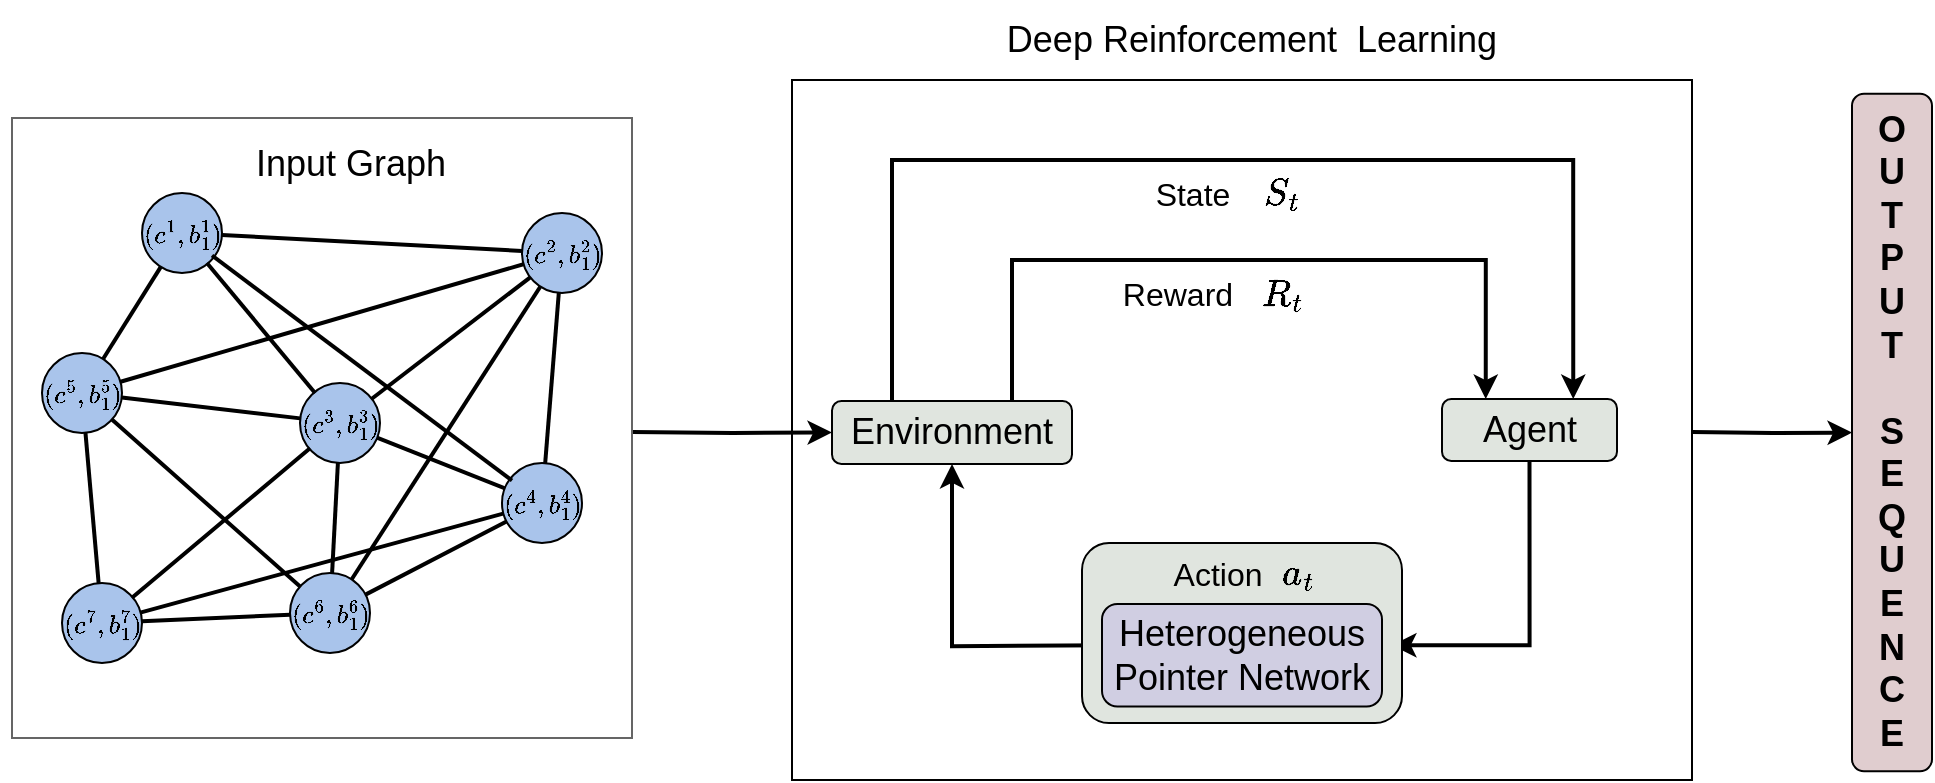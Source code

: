 <mxfile version="18.0.3" type="github">
  <diagram id="P9s8tQnz6vP6Jp-wh3C2" name="Page-1">
    <mxGraphModel dx="2066" dy="1185" grid="1" gridSize="10" guides="1" tooltips="1" connect="1" arrows="1" fold="1" page="1" pageScale="1" pageWidth="1169" pageHeight="827" math="1" shadow="0">
      <root>
        <mxCell id="0" />
        <mxCell id="1" parent="0" />
        <mxCell id="JJIb5TfWh0ZeVr9pCVY0-35" value="" style="rounded=0;whiteSpace=wrap;html=1;fillColor=none;" parent="1" vertex="1">
          <mxGeometry x="495" y="259" width="450" height="350" as="geometry" />
        </mxCell>
        <mxCell id="JJIb5TfWh0ZeVr9pCVY0-63" value="" style="edgeStyle=orthogonalEdgeStyle;rounded=0;orthogonalLoop=1;jettySize=auto;html=1;fontSize=16;strokeWidth=2;" parent="1" target="JJIb5TfWh0ZeVr9pCVY0-60" edge="1">
          <mxGeometry relative="1" as="geometry">
            <mxPoint x="945" y="435" as="sourcePoint" />
          </mxGeometry>
        </mxCell>
        <mxCell id="JJIb5TfWh0ZeVr9pCVY0-1" value="" style="endArrow=none;html=1;rounded=0;strokeColor=#000000;strokeWidth=2;" parent="1" source="JJIb5TfWh0ZeVr9pCVY0-29" target="JJIb5TfWh0ZeVr9pCVY0-25" edge="1">
          <mxGeometry width="50" height="50" relative="1" as="geometry">
            <mxPoint x="158.257" y="520.576" as="sourcePoint" />
            <mxPoint x="151.644" y="445.432" as="targetPoint" />
          </mxGeometry>
        </mxCell>
        <mxCell id="JJIb5TfWh0ZeVr9pCVY0-2" value="" style="endArrow=none;html=1;rounded=0;strokeWidth=2;" parent="1" source="JJIb5TfWh0ZeVr9pCVY0-26" target="JJIb5TfWh0ZeVr9pCVY0-29" edge="1">
          <mxGeometry width="50" height="50" relative="1" as="geometry">
            <mxPoint x="305" y="555.5" as="sourcePoint" />
            <mxPoint x="355" y="505.5" as="targetPoint" />
          </mxGeometry>
        </mxCell>
        <mxCell id="JJIb5TfWh0ZeVr9pCVY0-3" value="" style="endArrow=none;html=1;rounded=0;strokeColor=#000000;strokeWidth=2;" parent="1" source="JJIb5TfWh0ZeVr9pCVY0-27" target="JJIb5TfWh0ZeVr9pCVY0-28" edge="1">
          <mxGeometry width="50" height="50" relative="1" as="geometry">
            <mxPoint x="168.257" y="530.576" as="sourcePoint" />
            <mxPoint x="161.644" y="455.432" as="targetPoint" />
          </mxGeometry>
        </mxCell>
        <mxCell id="JJIb5TfWh0ZeVr9pCVY0-4" value="" style="endArrow=none;html=1;rounded=0;strokeColor=#000000;strokeWidth=2;" parent="1" source="JJIb5TfWh0ZeVr9pCVY0-24" target="JJIb5TfWh0ZeVr9pCVY0-27" edge="1">
          <mxGeometry width="50" height="50" relative="1" as="geometry">
            <mxPoint x="178.257" y="540.576" as="sourcePoint" />
            <mxPoint x="171.644" y="465.432" as="targetPoint" />
          </mxGeometry>
        </mxCell>
        <mxCell id="JJIb5TfWh0ZeVr9pCVY0-58" value="" style="edgeStyle=orthogonalEdgeStyle;rounded=0;orthogonalLoop=1;jettySize=auto;html=1;fontSize=16;strokeWidth=2;" parent="1" target="JJIb5TfWh0ZeVr9pCVY0-38" edge="1">
          <mxGeometry relative="1" as="geometry">
            <mxPoint x="415" y="435" as="sourcePoint" />
            <Array as="points" />
          </mxGeometry>
        </mxCell>
        <mxCell id="JJIb5TfWh0ZeVr9pCVY0-5" value="" style="whiteSpace=wrap;html=1;aspect=fixed;strokeColor=#656565;fillColor=none;" parent="1" vertex="1">
          <mxGeometry x="105" y="278" width="310" height="310" as="geometry" />
        </mxCell>
        <mxCell id="JJIb5TfWh0ZeVr9pCVY0-6" value="" style="endArrow=none;html=1;rounded=0;strokeWidth=2;" parent="1" source="JJIb5TfWh0ZeVr9pCVY0-26" target="JJIb5TfWh0ZeVr9pCVY0-28" edge="1">
          <mxGeometry width="50" height="50" relative="1" as="geometry">
            <mxPoint x="269" y="512" as="sourcePoint" />
            <mxPoint x="314" y="475.5" as="targetPoint" />
          </mxGeometry>
        </mxCell>
        <mxCell id="JJIb5TfWh0ZeVr9pCVY0-7" value="" style="endArrow=none;html=1;rounded=0;strokeColor=#000000;strokeWidth=2;" parent="1" source="JJIb5TfWh0ZeVr9pCVY0-27" target="JJIb5TfWh0ZeVr9pCVY0-14" edge="1">
          <mxGeometry width="50" height="50" relative="1" as="geometry">
            <mxPoint x="373.74" y="455.534" as="sourcePoint" />
            <mxPoint x="250" y="405.5" as="targetPoint" />
          </mxGeometry>
        </mxCell>
        <mxCell id="JJIb5TfWh0ZeVr9pCVY0-8" value="" style="ellipse;whiteSpace=wrap;html=1;aspect=fixed;strokeColor=#000000;fillColor=#A9C4EB;" parent="1" vertex="1">
          <mxGeometry x="350" y="450.5" width="40" height="40" as="geometry" />
        </mxCell>
        <mxCell id="JJIb5TfWh0ZeVr9pCVY0-9" value="" style="ellipse;whiteSpace=wrap;html=1;aspect=fixed;strokeColor=#000000;fillColor=#A9C4EB;" parent="1" vertex="1">
          <mxGeometry x="120" y="395.5" width="40" height="40" as="geometry" />
        </mxCell>
        <mxCell id="JJIb5TfWh0ZeVr9pCVY0-10" value="" style="ellipse;whiteSpace=wrap;html=1;aspect=fixed;strokeColor=#000000;fillColor=#A9C4EB;" parent="1" vertex="1">
          <mxGeometry x="249" y="410.5" width="40" height="40" as="geometry" />
        </mxCell>
        <mxCell id="JJIb5TfWh0ZeVr9pCVY0-11" value="" style="ellipse;whiteSpace=wrap;html=1;aspect=fixed;strokeColor=#000000;fillColor=#A9C4EB;" parent="1" vertex="1">
          <mxGeometry x="130" y="510.5" width="40" height="40" as="geometry" />
        </mxCell>
        <mxCell id="JJIb5TfWh0ZeVr9pCVY0-12" value="" style="ellipse;whiteSpace=wrap;html=1;aspect=fixed;strokeColor=#000000;fillColor=#A9C4EB;" parent="1" vertex="1">
          <mxGeometry x="244" y="505.5" width="40" height="40" as="geometry" />
        </mxCell>
        <mxCell id="JJIb5TfWh0ZeVr9pCVY0-13" value="" style="ellipse;whiteSpace=wrap;html=1;aspect=fixed;strokeColor=#000000;fillColor=#A9C4EB;" parent="1" vertex="1">
          <mxGeometry x="170" y="315.5" width="40" height="40" as="geometry" />
        </mxCell>
        <mxCell id="JJIb5TfWh0ZeVr9pCVY0-14" value="" style="ellipse;whiteSpace=wrap;html=1;aspect=fixed;strokeColor=#000000;fillColor=#A9C4EB;" parent="1" vertex="1">
          <mxGeometry x="360" y="325.5" width="40" height="40" as="geometry" />
        </mxCell>
        <mxCell id="JJIb5TfWh0ZeVr9pCVY0-15" value="" style="endArrow=none;html=1;rounded=0;strokeColor=#000000;strokeWidth=2;" parent="1" source="JJIb5TfWh0ZeVr9pCVY0-12" target="JJIb5TfWh0ZeVr9pCVY0-8" edge="1">
          <mxGeometry width="50" height="50" relative="1" as="geometry">
            <mxPoint x="200" y="455.5" as="sourcePoint" />
            <mxPoint x="352.663" y="488.617" as="targetPoint" />
          </mxGeometry>
        </mxCell>
        <mxCell id="JJIb5TfWh0ZeVr9pCVY0-16" value="" style="endArrow=none;html=1;rounded=0;strokeColor=#000000;fontSize=16;fontStyle=1;strokeWidth=2;" parent="1" source="JJIb5TfWh0ZeVr9pCVY0-12" target="JJIb5TfWh0ZeVr9pCVY0-9" edge="1">
          <mxGeometry width="50" height="50" relative="1" as="geometry">
            <mxPoint x="200" y="455.5" as="sourcePoint" />
            <mxPoint x="250" y="405.5" as="targetPoint" />
          </mxGeometry>
        </mxCell>
        <mxCell id="JJIb5TfWh0ZeVr9pCVY0-17" value="" style="endArrow=none;html=1;rounded=0;strokeColor=#000000;strokeWidth=2;" parent="1" source="JJIb5TfWh0ZeVr9pCVY0-11" target="JJIb5TfWh0ZeVr9pCVY0-12" edge="1">
          <mxGeometry width="50" height="50" relative="1" as="geometry">
            <mxPoint x="200" y="455.5" as="sourcePoint" />
            <mxPoint x="250" y="405.5" as="targetPoint" />
          </mxGeometry>
        </mxCell>
        <mxCell id="JJIb5TfWh0ZeVr9pCVY0-18" value="" style="endArrow=none;html=1;rounded=0;strokeColor=#000000;strokeWidth=2;" parent="1" source="JJIb5TfWh0ZeVr9pCVY0-13" target="JJIb5TfWh0ZeVr9pCVY0-14" edge="1">
          <mxGeometry width="50" height="50" relative="1" as="geometry">
            <mxPoint x="200" y="455.5" as="sourcePoint" />
            <mxPoint x="250" y="405.5" as="targetPoint" />
          </mxGeometry>
        </mxCell>
        <mxCell id="JJIb5TfWh0ZeVr9pCVY0-19" value="" style="endArrow=none;html=1;rounded=0;strokeColor=#000000;strokeWidth=2;" parent="1" source="JJIb5TfWh0ZeVr9pCVY0-9" target="JJIb5TfWh0ZeVr9pCVY0-10" edge="1">
          <mxGeometry width="50" height="50" relative="1" as="geometry">
            <mxPoint x="200" y="455.5" as="sourcePoint" />
            <mxPoint x="250" y="405.5" as="targetPoint" />
          </mxGeometry>
        </mxCell>
        <mxCell id="JJIb5TfWh0ZeVr9pCVY0-20" value="" style="endArrow=none;html=1;rounded=0;strokeColor=#000000;strokeWidth=2;" parent="1" source="JJIb5TfWh0ZeVr9pCVY0-9" target="JJIb5TfWh0ZeVr9pCVY0-13" edge="1">
          <mxGeometry width="50" height="50" relative="1" as="geometry">
            <mxPoint x="200" y="455.5" as="sourcePoint" />
            <mxPoint x="250" y="405.5" as="targetPoint" />
          </mxGeometry>
        </mxCell>
        <mxCell id="JJIb5TfWh0ZeVr9pCVY0-21" value="" style="endArrow=none;html=1;rounded=0;strokeColor=#000000;strokeWidth=2;" parent="1" source="JJIb5TfWh0ZeVr9pCVY0-11" target="JJIb5TfWh0ZeVr9pCVY0-9" edge="1">
          <mxGeometry width="50" height="50" relative="1" as="geometry">
            <mxPoint x="200" y="455.5" as="sourcePoint" />
            <mxPoint x="250" y="405.5" as="targetPoint" />
          </mxGeometry>
        </mxCell>
        <mxCell id="JJIb5TfWh0ZeVr9pCVY0-22" value="" style="endArrow=none;html=1;rounded=0;strokeColor=#000000;strokeWidth=2;" parent="1" source="JJIb5TfWh0ZeVr9pCVY0-10" target="JJIb5TfWh0ZeVr9pCVY0-14" edge="1">
          <mxGeometry width="50" height="50" relative="1" as="geometry">
            <mxPoint x="200" y="455.5" as="sourcePoint" />
            <mxPoint x="250" y="405.5" as="targetPoint" />
          </mxGeometry>
        </mxCell>
        <mxCell id="JJIb5TfWh0ZeVr9pCVY0-23" value="&lt;font style=&quot;font-size: 11px&quot;&gt;$$(c^1,b^1_1)$$&lt;/font&gt;" style="text;html=1;strokeColor=none;fillColor=none;align=center;verticalAlign=middle;whiteSpace=wrap;rounded=0;fontSize=11;" parent="1" vertex="1">
          <mxGeometry x="175" y="320.5" width="30" height="30" as="geometry" />
        </mxCell>
        <mxCell id="JJIb5TfWh0ZeVr9pCVY0-24" value="&lt;span style=&quot;font-size: 11px&quot;&gt;$$(c^7,b^7_1)$$&lt;/span&gt;" style="text;html=1;strokeColor=none;fillColor=none;align=center;verticalAlign=middle;whiteSpace=wrap;rounded=0;fontSize=11;" parent="1" vertex="1">
          <mxGeometry x="135" y="515.5" width="30" height="30" as="geometry" />
        </mxCell>
        <mxCell id="JJIb5TfWh0ZeVr9pCVY0-25" value="&lt;span style=&quot;font-size: 11px&quot;&gt;$$(c^5,b^5_1)$$&lt;/span&gt;" style="text;html=1;strokeColor=none;fillColor=none;align=center;verticalAlign=middle;whiteSpace=wrap;rounded=0;fontSize=11;" parent="1" vertex="1">
          <mxGeometry x="125" y="400.5" width="30" height="30" as="geometry" />
        </mxCell>
        <mxCell id="JJIb5TfWh0ZeVr9pCVY0-26" value="&lt;span style=&quot;font-size: 11px&quot;&gt;$$(c^6,b^6_1)$$&lt;/span&gt;" style="text;html=1;strokeColor=none;fillColor=none;align=center;verticalAlign=middle;whiteSpace=wrap;rounded=0;fontSize=11;" parent="1" vertex="1">
          <mxGeometry x="249" y="510.5" width="30" height="30" as="geometry" />
        </mxCell>
        <mxCell id="JJIb5TfWh0ZeVr9pCVY0-27" value="&lt;span style=&quot;font-size: 11px&quot;&gt;$$(c^4,b^4_1)$$&lt;/span&gt;" style="text;html=1;strokeColor=none;fillColor=none;align=center;verticalAlign=middle;whiteSpace=wrap;rounded=0;fontSize=11;" parent="1" vertex="1">
          <mxGeometry x="355" y="455.5" width="30" height="30" as="geometry" />
        </mxCell>
        <mxCell id="JJIb5TfWh0ZeVr9pCVY0-28" value="&lt;span style=&quot;font-size: 11px&quot;&gt;$$(c^3,b^3_1)$$&lt;/span&gt;" style="text;html=1;strokeColor=none;fillColor=none;align=center;verticalAlign=middle;whiteSpace=wrap;rounded=0;fontSize=11;" parent="1" vertex="1">
          <mxGeometry x="254" y="415.5" width="30" height="30" as="geometry" />
        </mxCell>
        <mxCell id="JJIb5TfWh0ZeVr9pCVY0-29" value="&lt;span style=&quot;font-size: 11px&quot;&gt;$$(c^2,b^2_1)$$&lt;/span&gt;" style="text;html=1;strokeColor=none;fillColor=none;align=center;verticalAlign=middle;whiteSpace=wrap;rounded=0;fontSize=11;" parent="1" vertex="1">
          <mxGeometry x="365" y="330.5" width="30" height="30" as="geometry" />
        </mxCell>
        <mxCell id="JJIb5TfWh0ZeVr9pCVY0-30" value="&lt;font style=&quot;font-size: 18px&quot;&gt;Input Graph&lt;/font&gt;" style="text;html=1;strokeColor=none;fillColor=none;align=center;verticalAlign=middle;whiteSpace=wrap;rounded=0;fontSize=16;" parent="1" vertex="1">
          <mxGeometry x="224" y="285.5" width="101" height="30" as="geometry" />
        </mxCell>
        <mxCell id="JJIb5TfWh0ZeVr9pCVY0-31" value="" style="endArrow=none;html=1;rounded=0;strokeWidth=2;" parent="1" source="JJIb5TfWh0ZeVr9pCVY0-28" target="JJIb5TfWh0ZeVr9pCVY0-23" edge="1">
          <mxGeometry width="50" height="50" relative="1" as="geometry">
            <mxPoint x="234" y="416" as="sourcePoint" />
            <mxPoint x="284" y="366" as="targetPoint" />
          </mxGeometry>
        </mxCell>
        <mxCell id="JJIb5TfWh0ZeVr9pCVY0-32" value="" style="endArrow=none;html=1;rounded=0;strokeWidth=2;" parent="1" source="JJIb5TfWh0ZeVr9pCVY0-23" target="JJIb5TfWh0ZeVr9pCVY0-27" edge="1">
          <mxGeometry width="50" height="50" relative="1" as="geometry">
            <mxPoint x="325" y="672" as="sourcePoint" />
            <mxPoint x="375" y="622" as="targetPoint" />
          </mxGeometry>
        </mxCell>
        <mxCell id="JJIb5TfWh0ZeVr9pCVY0-33" value="" style="endArrow=none;html=1;rounded=0;strokeWidth=2;" parent="1" source="JJIb5TfWh0ZeVr9pCVY0-24" target="JJIb5TfWh0ZeVr9pCVY0-28" edge="1">
          <mxGeometry width="50" height="50" relative="1" as="geometry">
            <mxPoint x="170" y="642" as="sourcePoint" />
            <mxPoint x="220" y="592" as="targetPoint" />
          </mxGeometry>
        </mxCell>
        <mxCell id="JJIb5TfWh0ZeVr9pCVY0-36" value="&lt;font style=&quot;font-size: 18px&quot;&gt;Deep Reinforcement &amp;nbsp;Learning&lt;/font&gt;" style="text;html=1;strokeColor=none;fillColor=none;align=center;verticalAlign=middle;whiteSpace=wrap;rounded=0;" parent="1" vertex="1">
          <mxGeometry x="585" y="219" width="280" height="40" as="geometry" />
        </mxCell>
        <mxCell id="JJIb5TfWh0ZeVr9pCVY0-41" style="edgeStyle=orthogonalEdgeStyle;rounded=0;orthogonalLoop=1;jettySize=auto;html=1;fontSize=16;strokeWidth=2;exitX=0.75;exitY=0;exitDx=0;exitDy=0;entryX=0.25;entryY=0;entryDx=0;entryDy=0;" parent="1" source="JJIb5TfWh0ZeVr9pCVY0-38" target="upuUXYU25TILObE0RqYx-1" edge="1">
          <mxGeometry relative="1" as="geometry">
            <mxPoint x="815" y="404.5" as="targetPoint" />
            <Array as="points">
              <mxPoint x="605" y="349" />
              <mxPoint x="842" y="349" />
            </Array>
          </mxGeometry>
        </mxCell>
        <mxCell id="JJIb5TfWh0ZeVr9pCVY0-42" style="edgeStyle=orthogonalEdgeStyle;rounded=0;orthogonalLoop=1;jettySize=auto;html=1;exitX=0.25;exitY=0;exitDx=0;exitDy=0;fontSize=16;strokeWidth=2;entryX=0.75;entryY=0;entryDx=0;entryDy=0;" parent="1" source="JJIb5TfWh0ZeVr9pCVY0-38" target="upuUXYU25TILObE0RqYx-1" edge="1">
          <mxGeometry relative="1" as="geometry">
            <mxPoint x="895" y="404.5" as="targetPoint" />
            <Array as="points">
              <mxPoint x="545" y="299" />
              <mxPoint x="886" y="299" />
            </Array>
          </mxGeometry>
        </mxCell>
        <mxCell id="JJIb5TfWh0ZeVr9pCVY0-38" value="&lt;font style=&quot;font-size: 18px&quot;&gt;Environment&lt;/font&gt;" style="rounded=1;whiteSpace=wrap;html=1;fontSize=16;fillColor=#E0E5DF;" parent="1" vertex="1">
          <mxGeometry x="515" y="419.5" width="120" height="31.5" as="geometry" />
        </mxCell>
        <mxCell id="JJIb5TfWh0ZeVr9pCVY0-43" value="$$R_t$$" style="text;html=1;strokeColor=none;fillColor=none;align=center;verticalAlign=middle;whiteSpace=wrap;rounded=0;fontSize=16;" parent="1" vertex="1">
          <mxGeometry x="725" y="350.5" width="30" height="30" as="geometry" />
        </mxCell>
        <mxCell id="JJIb5TfWh0ZeVr9pCVY0-44" value="Reward" style="text;html=1;strokeColor=none;fillColor=none;align=center;verticalAlign=middle;whiteSpace=wrap;rounded=0;fontSize=16;" parent="1" vertex="1">
          <mxGeometry x="652.5" y="350.5" width="70" height="30" as="geometry" />
        </mxCell>
        <mxCell id="JJIb5TfWh0ZeVr9pCVY0-45" value="State" style="text;html=1;strokeColor=none;fillColor=none;align=center;verticalAlign=middle;whiteSpace=wrap;rounded=0;fontSize=16;" parent="1" vertex="1">
          <mxGeometry x="667.5" y="300.5" width="55" height="30" as="geometry" />
        </mxCell>
        <mxCell id="JJIb5TfWh0ZeVr9pCVY0-47" value="$$S_t$$" style="text;html=1;strokeColor=none;fillColor=none;align=center;verticalAlign=middle;whiteSpace=wrap;rounded=0;fontSize=16;" parent="1" vertex="1">
          <mxGeometry x="725" y="300.5" width="30" height="30" as="geometry" />
        </mxCell>
        <mxCell id="JJIb5TfWh0ZeVr9pCVY0-60" value="&lt;b&gt;O&lt;br&gt;U&lt;br&gt;T&lt;br&gt;P&lt;br&gt;U&lt;br&gt;T&lt;br&gt;&lt;br&gt;S&lt;br&gt;E&lt;br&gt;Q&lt;br&gt;U&lt;br&gt;E&lt;br&gt;N&lt;br&gt;C&lt;br&gt;E&lt;/b&gt;" style="rounded=1;whiteSpace=wrap;html=1;fontSize=18;fillColor=#E0CDCF;" parent="1" vertex="1">
          <mxGeometry x="1025" y="265.87" width="40" height="338.75" as="geometry" />
        </mxCell>
        <mxCell id="upuUXYU25TILObE0RqYx-7" style="edgeStyle=orthogonalEdgeStyle;rounded=0;orthogonalLoop=1;jettySize=auto;html=1;exitX=0.5;exitY=1;exitDx=0;exitDy=0;entryX=1;entryY=0.5;entryDx=0;entryDy=0;fontSize=18;strokeWidth=2;" edge="1" parent="1" source="upuUXYU25TILObE0RqYx-1">
          <mxGeometry relative="1" as="geometry">
            <mxPoint x="795" y="541.625" as="targetPoint" />
            <Array as="points">
              <mxPoint x="864" y="542" />
            </Array>
          </mxGeometry>
        </mxCell>
        <mxCell id="upuUXYU25TILObE0RqYx-1" value="&lt;font style=&quot;font-size: 18px;&quot;&gt;Agent&lt;/font&gt;" style="rounded=1;whiteSpace=wrap;html=1;fillColor=#E0E5DF;" vertex="1" parent="1">
          <mxGeometry x="820" y="418.5" width="87.5" height="31" as="geometry" />
        </mxCell>
        <mxCell id="upuUXYU25TILObE0RqYx-8" style="edgeStyle=orthogonalEdgeStyle;rounded=0;orthogonalLoop=1;jettySize=auto;html=1;exitX=0;exitY=0.5;exitDx=0;exitDy=0;entryX=0.5;entryY=1;entryDx=0;entryDy=0;fontSize=18;strokeWidth=2;" edge="1" parent="1" target="JJIb5TfWh0ZeVr9pCVY0-38">
          <mxGeometry relative="1" as="geometry">
            <mxPoint x="655" y="541.625" as="sourcePoint" />
          </mxGeometry>
        </mxCell>
        <mxCell id="upuUXYU25TILObE0RqYx-10" value="" style="rounded=1;whiteSpace=wrap;html=1;fontSize=18;fillColor=#E0E5DF;gradientColor=none;" vertex="1" parent="1">
          <mxGeometry x="640" y="490.5" width="160" height="90" as="geometry" />
        </mxCell>
        <mxCell id="upuUXYU25TILObE0RqYx-12" value="" style="group" vertex="1" connectable="0" parent="1">
          <mxGeometry x="677.5" y="490.5" width="85" height="30.5" as="geometry" />
        </mxCell>
        <mxCell id="JJIb5TfWh0ZeVr9pCVY0-51" value="Action" style="text;html=1;strokeColor=none;fillColor=none;align=center;verticalAlign=middle;whiteSpace=wrap;rounded=0;fontSize=16;" parent="upuUXYU25TILObE0RqYx-12" vertex="1">
          <mxGeometry width="60" height="30" as="geometry" />
        </mxCell>
        <mxCell id="JJIb5TfWh0ZeVr9pCVY0-52" value="$$a_t$$" style="text;html=1;strokeColor=none;fillColor=none;align=center;verticalAlign=middle;whiteSpace=wrap;rounded=0;fontSize=16;" parent="upuUXYU25TILObE0RqYx-12" vertex="1">
          <mxGeometry x="55" width="30" height="30.5" as="geometry" />
        </mxCell>
        <mxCell id="upuUXYU25TILObE0RqYx-13" value="&lt;font style=&quot;font-size: 18px&quot;&gt;Heterogeneous Pointer Network&lt;/font&gt;" style="rounded=1;whiteSpace=wrap;html=1;fontSize=16;fillColor=#D0CEE2;" vertex="1" parent="1">
          <mxGeometry x="650" y="521" width="140" height="51.25" as="geometry" />
        </mxCell>
      </root>
    </mxGraphModel>
  </diagram>
</mxfile>
